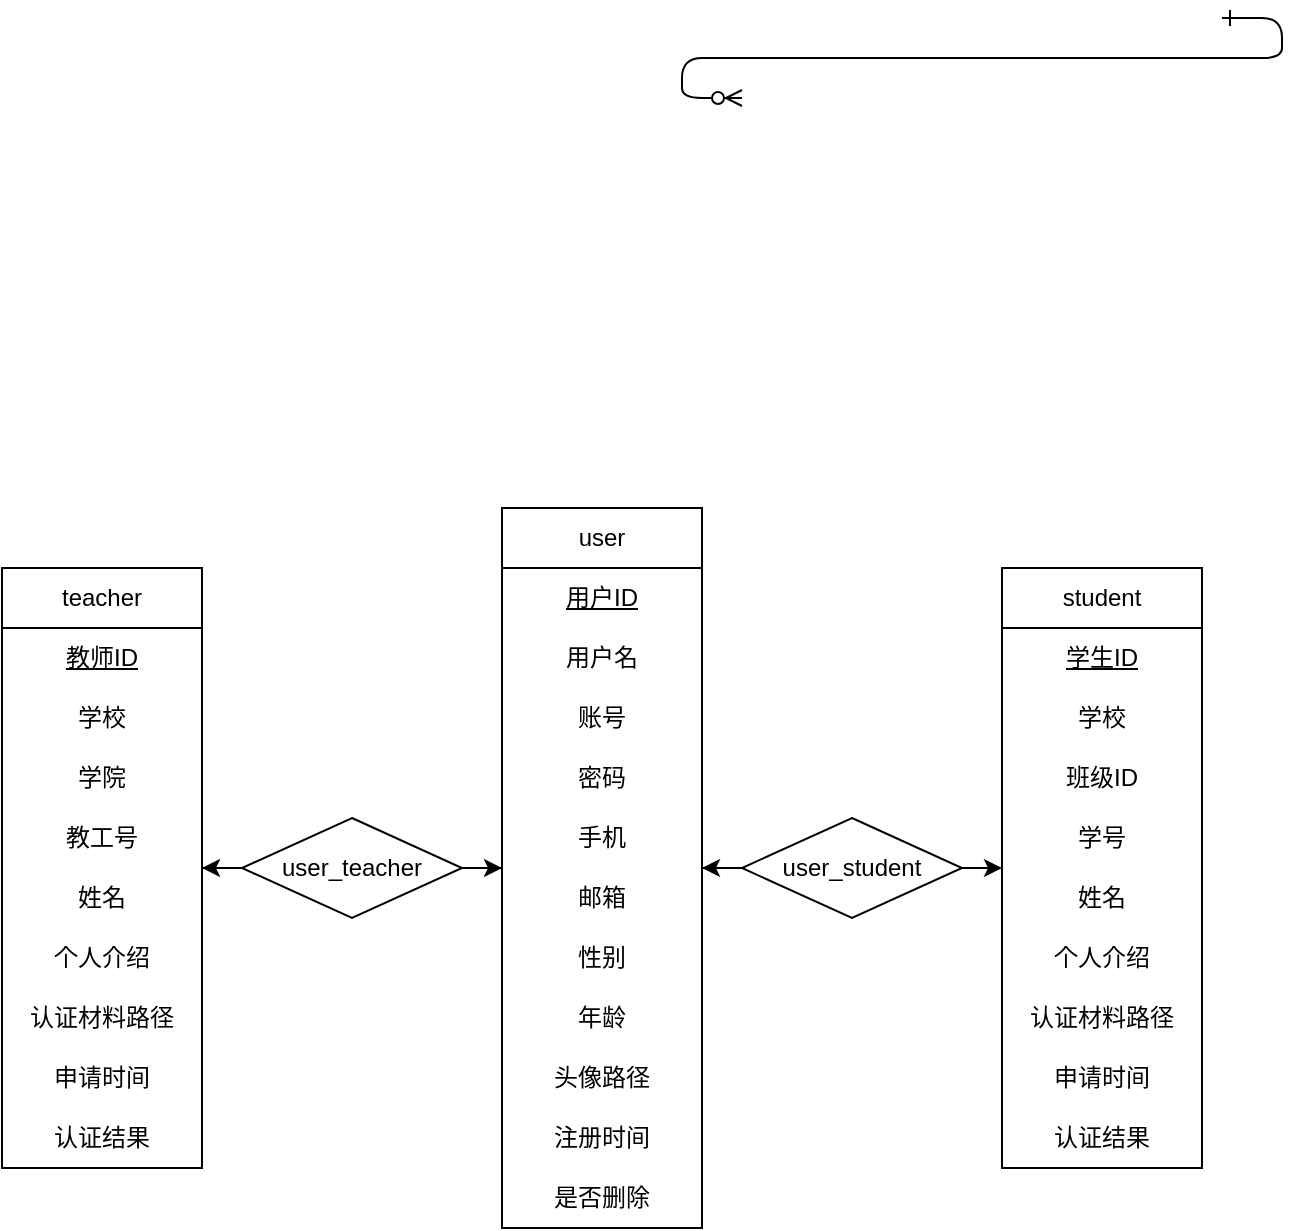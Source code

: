 <mxfile version="24.6.4" type="github">
  <diagram id="R2lEEEUBdFMjLlhIrx00" name="Page-1">
    <mxGraphModel dx="1145" dy="655" grid="1" gridSize="10" guides="1" tooltips="1" connect="1" arrows="1" fold="0" page="1" pageScale="1" pageWidth="1200" pageHeight="1920" math="0" shadow="0" extFonts="Permanent Marker^https://fonts.googleapis.com/css?family=Permanent+Marker">
      <root>
        <mxCell id="0" />
        <mxCell id="1" parent="0" />
        <mxCell id="C-vyLk0tnHw3VtMMgP7b-12" value="" style="edgeStyle=entityRelationEdgeStyle;endArrow=ERzeroToMany;startArrow=ERone;endFill=1;startFill=0;" parent="1" target="C-vyLk0tnHw3VtMMgP7b-17" edge="1">
          <mxGeometry width="100" height="100" relative="1" as="geometry">
            <mxPoint x="700" y="165" as="sourcePoint" />
            <mxPoint x="460" y="205" as="targetPoint" />
          </mxGeometry>
        </mxCell>
        <mxCell id="mOBHNSPccrh7EoG30m3W-4" value="student" style="swimlane;fontStyle=0;childLayout=stackLayout;horizontal=1;startSize=30;horizontalStack=0;resizeParent=1;resizeParentMax=0;resizeLast=0;collapsible=1;marginBottom=0;whiteSpace=wrap;html=1;" vertex="1" parent="1">
          <mxGeometry x="590" y="440" width="100" height="300" as="geometry" />
        </mxCell>
        <mxCell id="mOBHNSPccrh7EoG30m3W-5" value="&lt;u&gt;学生ID&lt;/u&gt;" style="text;strokeColor=none;fillColor=none;align=center;verticalAlign=middle;spacingLeft=4;spacingRight=4;overflow=hidden;points=[[0,0.5],[1,0.5]];portConstraint=eastwest;rotatable=0;whiteSpace=wrap;html=1;" vertex="1" parent="mOBHNSPccrh7EoG30m3W-4">
          <mxGeometry y="30" width="100" height="30" as="geometry" />
        </mxCell>
        <mxCell id="mOBHNSPccrh7EoG30m3W-16" value="学校" style="text;strokeColor=none;fillColor=none;align=center;verticalAlign=middle;spacingLeft=4;spacingRight=4;overflow=hidden;points=[[0,0.5],[1,0.5]];portConstraint=eastwest;rotatable=0;whiteSpace=wrap;html=1;" vertex="1" parent="mOBHNSPccrh7EoG30m3W-4">
          <mxGeometry y="60" width="100" height="30" as="geometry" />
        </mxCell>
        <mxCell id="mOBHNSPccrh7EoG30m3W-18" value="班级ID" style="text;strokeColor=none;fillColor=none;align=center;verticalAlign=middle;spacingLeft=4;spacingRight=4;overflow=hidden;points=[[0,0.5],[1,0.5]];portConstraint=eastwest;rotatable=0;whiteSpace=wrap;html=1;" vertex="1" parent="mOBHNSPccrh7EoG30m3W-4">
          <mxGeometry y="90" width="100" height="30" as="geometry" />
        </mxCell>
        <mxCell id="mOBHNSPccrh7EoG30m3W-19" value="学号" style="text;strokeColor=none;fillColor=none;align=center;verticalAlign=middle;spacingLeft=4;spacingRight=4;overflow=hidden;points=[[0,0.5],[1,0.5]];portConstraint=eastwest;rotatable=0;whiteSpace=wrap;html=1;" vertex="1" parent="mOBHNSPccrh7EoG30m3W-4">
          <mxGeometry y="120" width="100" height="30" as="geometry" />
        </mxCell>
        <mxCell id="mOBHNSPccrh7EoG30m3W-20" value="姓名" style="text;strokeColor=none;fillColor=none;align=center;verticalAlign=middle;spacingLeft=4;spacingRight=4;overflow=hidden;points=[[0,0.5],[1,0.5]];portConstraint=eastwest;rotatable=0;whiteSpace=wrap;html=1;" vertex="1" parent="mOBHNSPccrh7EoG30m3W-4">
          <mxGeometry y="150" width="100" height="30" as="geometry" />
        </mxCell>
        <mxCell id="mOBHNSPccrh7EoG30m3W-21" value="个人介绍" style="text;strokeColor=none;fillColor=none;align=center;verticalAlign=middle;spacingLeft=4;spacingRight=4;overflow=hidden;points=[[0,0.5],[1,0.5]];portConstraint=eastwest;rotatable=0;whiteSpace=wrap;html=1;" vertex="1" parent="mOBHNSPccrh7EoG30m3W-4">
          <mxGeometry y="180" width="100" height="30" as="geometry" />
        </mxCell>
        <mxCell id="mOBHNSPccrh7EoG30m3W-22" value="认证材料路径" style="text;strokeColor=none;fillColor=none;align=center;verticalAlign=middle;spacingLeft=4;spacingRight=4;overflow=hidden;points=[[0,0.5],[1,0.5]];portConstraint=eastwest;rotatable=0;whiteSpace=wrap;html=1;" vertex="1" parent="mOBHNSPccrh7EoG30m3W-4">
          <mxGeometry y="210" width="100" height="30" as="geometry" />
        </mxCell>
        <mxCell id="mOBHNSPccrh7EoG30m3W-23" value="申请时间" style="text;strokeColor=none;fillColor=none;align=center;verticalAlign=middle;spacingLeft=4;spacingRight=4;overflow=hidden;points=[[0,0.5],[1,0.5]];portConstraint=eastwest;rotatable=0;whiteSpace=wrap;html=1;" vertex="1" parent="mOBHNSPccrh7EoG30m3W-4">
          <mxGeometry y="240" width="100" height="30" as="geometry" />
        </mxCell>
        <mxCell id="mOBHNSPccrh7EoG30m3W-24" value="认证结果" style="text;strokeColor=none;fillColor=none;align=center;verticalAlign=middle;spacingLeft=4;spacingRight=4;overflow=hidden;points=[[0,0.5],[1,0.5]];portConstraint=eastwest;rotatable=0;whiteSpace=wrap;html=1;" vertex="1" parent="mOBHNSPccrh7EoG30m3W-4">
          <mxGeometry y="270" width="100" height="30" as="geometry" />
        </mxCell>
        <mxCell id="mOBHNSPccrh7EoG30m3W-27" value="teacher" style="swimlane;fontStyle=0;childLayout=stackLayout;horizontal=1;startSize=30;horizontalStack=0;resizeParent=1;resizeParentMax=0;resizeLast=0;collapsible=1;marginBottom=0;whiteSpace=wrap;html=1;" vertex="1" parent="1">
          <mxGeometry x="90" y="440" width="100" height="300" as="geometry" />
        </mxCell>
        <mxCell id="mOBHNSPccrh7EoG30m3W-28" value="&lt;u&gt;教师ID&lt;/u&gt;" style="text;strokeColor=none;fillColor=none;align=center;verticalAlign=middle;spacingLeft=4;spacingRight=4;overflow=hidden;points=[[0,0.5],[1,0.5]];portConstraint=eastwest;rotatable=0;whiteSpace=wrap;html=1;" vertex="1" parent="mOBHNSPccrh7EoG30m3W-27">
          <mxGeometry y="30" width="100" height="30" as="geometry" />
        </mxCell>
        <mxCell id="mOBHNSPccrh7EoG30m3W-29" value="学校" style="text;strokeColor=none;fillColor=none;align=center;verticalAlign=middle;spacingLeft=4;spacingRight=4;overflow=hidden;points=[[0,0.5],[1,0.5]];portConstraint=eastwest;rotatable=0;whiteSpace=wrap;html=1;" vertex="1" parent="mOBHNSPccrh7EoG30m3W-27">
          <mxGeometry y="60" width="100" height="30" as="geometry" />
        </mxCell>
        <mxCell id="mOBHNSPccrh7EoG30m3W-30" value="学院" style="text;strokeColor=none;fillColor=none;align=center;verticalAlign=middle;spacingLeft=4;spacingRight=4;overflow=hidden;points=[[0,0.5],[1,0.5]];portConstraint=eastwest;rotatable=0;whiteSpace=wrap;html=1;" vertex="1" parent="mOBHNSPccrh7EoG30m3W-27">
          <mxGeometry y="90" width="100" height="30" as="geometry" />
        </mxCell>
        <mxCell id="mOBHNSPccrh7EoG30m3W-31" value="教工号" style="text;strokeColor=none;fillColor=none;align=center;verticalAlign=middle;spacingLeft=4;spacingRight=4;overflow=hidden;points=[[0,0.5],[1,0.5]];portConstraint=eastwest;rotatable=0;whiteSpace=wrap;html=1;" vertex="1" parent="mOBHNSPccrh7EoG30m3W-27">
          <mxGeometry y="120" width="100" height="30" as="geometry" />
        </mxCell>
        <mxCell id="mOBHNSPccrh7EoG30m3W-32" value="姓名" style="text;strokeColor=none;fillColor=none;align=center;verticalAlign=middle;spacingLeft=4;spacingRight=4;overflow=hidden;points=[[0,0.5],[1,0.5]];portConstraint=eastwest;rotatable=0;whiteSpace=wrap;html=1;" vertex="1" parent="mOBHNSPccrh7EoG30m3W-27">
          <mxGeometry y="150" width="100" height="30" as="geometry" />
        </mxCell>
        <mxCell id="mOBHNSPccrh7EoG30m3W-33" value="个人介绍" style="text;strokeColor=none;fillColor=none;align=center;verticalAlign=middle;spacingLeft=4;spacingRight=4;overflow=hidden;points=[[0,0.5],[1,0.5]];portConstraint=eastwest;rotatable=0;whiteSpace=wrap;html=1;" vertex="1" parent="mOBHNSPccrh7EoG30m3W-27">
          <mxGeometry y="180" width="100" height="30" as="geometry" />
        </mxCell>
        <mxCell id="mOBHNSPccrh7EoG30m3W-34" value="认证材料路径" style="text;strokeColor=none;fillColor=none;align=center;verticalAlign=middle;spacingLeft=4;spacingRight=4;overflow=hidden;points=[[0,0.5],[1,0.5]];portConstraint=eastwest;rotatable=0;whiteSpace=wrap;html=1;" vertex="1" parent="mOBHNSPccrh7EoG30m3W-27">
          <mxGeometry y="210" width="100" height="30" as="geometry" />
        </mxCell>
        <mxCell id="mOBHNSPccrh7EoG30m3W-35" value="申请时间" style="text;strokeColor=none;fillColor=none;align=center;verticalAlign=middle;spacingLeft=4;spacingRight=4;overflow=hidden;points=[[0,0.5],[1,0.5]];portConstraint=eastwest;rotatable=0;whiteSpace=wrap;html=1;" vertex="1" parent="mOBHNSPccrh7EoG30m3W-27">
          <mxGeometry y="240" width="100" height="30" as="geometry" />
        </mxCell>
        <mxCell id="mOBHNSPccrh7EoG30m3W-36" value="认证结果" style="text;strokeColor=none;fillColor=none;align=center;verticalAlign=middle;spacingLeft=4;spacingRight=4;overflow=hidden;points=[[0,0.5],[1,0.5]];portConstraint=eastwest;rotatable=0;whiteSpace=wrap;html=1;" vertex="1" parent="mOBHNSPccrh7EoG30m3W-27">
          <mxGeometry y="270" width="100" height="30" as="geometry" />
        </mxCell>
        <mxCell id="mOBHNSPccrh7EoG30m3W-39" value="user" style="swimlane;fontStyle=0;childLayout=stackLayout;horizontal=1;startSize=30;horizontalStack=0;resizeParent=1;resizeParentMax=0;resizeLast=0;collapsible=1;marginBottom=0;whiteSpace=wrap;html=1;" vertex="1" parent="1">
          <mxGeometry x="340" y="410" width="100" height="360" as="geometry" />
        </mxCell>
        <mxCell id="mOBHNSPccrh7EoG30m3W-40" value="&lt;u&gt;用户ID&lt;/u&gt;" style="text;strokeColor=none;fillColor=none;align=center;verticalAlign=middle;spacingLeft=4;spacingRight=4;overflow=hidden;points=[[0,0.5],[1,0.5]];portConstraint=eastwest;rotatable=0;whiteSpace=wrap;html=1;" vertex="1" parent="mOBHNSPccrh7EoG30m3W-39">
          <mxGeometry y="30" width="100" height="30" as="geometry" />
        </mxCell>
        <mxCell id="mOBHNSPccrh7EoG30m3W-41" value="用户名" style="text;strokeColor=none;fillColor=none;align=center;verticalAlign=middle;spacingLeft=4;spacingRight=4;overflow=hidden;points=[[0,0.5],[1,0.5]];portConstraint=eastwest;rotatable=0;whiteSpace=wrap;html=1;" vertex="1" parent="mOBHNSPccrh7EoG30m3W-39">
          <mxGeometry y="60" width="100" height="30" as="geometry" />
        </mxCell>
        <mxCell id="mOBHNSPccrh7EoG30m3W-42" value="账号" style="text;strokeColor=none;fillColor=none;align=center;verticalAlign=middle;spacingLeft=4;spacingRight=4;overflow=hidden;points=[[0,0.5],[1,0.5]];portConstraint=eastwest;rotatable=0;whiteSpace=wrap;html=1;" vertex="1" parent="mOBHNSPccrh7EoG30m3W-39">
          <mxGeometry y="90" width="100" height="30" as="geometry" />
        </mxCell>
        <mxCell id="mOBHNSPccrh7EoG30m3W-43" value="密码" style="text;strokeColor=none;fillColor=none;align=center;verticalAlign=middle;spacingLeft=4;spacingRight=4;overflow=hidden;points=[[0,0.5],[1,0.5]];portConstraint=eastwest;rotatable=0;whiteSpace=wrap;html=1;" vertex="1" parent="mOBHNSPccrh7EoG30m3W-39">
          <mxGeometry y="120" width="100" height="30" as="geometry" />
        </mxCell>
        <mxCell id="mOBHNSPccrh7EoG30m3W-44" value="手机" style="text;strokeColor=none;fillColor=none;align=center;verticalAlign=middle;spacingLeft=4;spacingRight=4;overflow=hidden;points=[[0,0.5],[1,0.5]];portConstraint=eastwest;rotatable=0;whiteSpace=wrap;html=1;" vertex="1" parent="mOBHNSPccrh7EoG30m3W-39">
          <mxGeometry y="150" width="100" height="30" as="geometry" />
        </mxCell>
        <mxCell id="mOBHNSPccrh7EoG30m3W-45" value="邮箱" style="text;strokeColor=none;fillColor=none;align=center;verticalAlign=middle;spacingLeft=4;spacingRight=4;overflow=hidden;points=[[0,0.5],[1,0.5]];portConstraint=eastwest;rotatable=0;whiteSpace=wrap;html=1;" vertex="1" parent="mOBHNSPccrh7EoG30m3W-39">
          <mxGeometry y="180" width="100" height="30" as="geometry" />
        </mxCell>
        <mxCell id="mOBHNSPccrh7EoG30m3W-46" value="性别" style="text;strokeColor=none;fillColor=none;align=center;verticalAlign=middle;spacingLeft=4;spacingRight=4;overflow=hidden;points=[[0,0.5],[1,0.5]];portConstraint=eastwest;rotatable=0;whiteSpace=wrap;html=1;" vertex="1" parent="mOBHNSPccrh7EoG30m3W-39">
          <mxGeometry y="210" width="100" height="30" as="geometry" />
        </mxCell>
        <mxCell id="mOBHNSPccrh7EoG30m3W-47" value="年龄" style="text;strokeColor=none;fillColor=none;align=center;verticalAlign=middle;spacingLeft=4;spacingRight=4;overflow=hidden;points=[[0,0.5],[1,0.5]];portConstraint=eastwest;rotatable=0;whiteSpace=wrap;html=1;" vertex="1" parent="mOBHNSPccrh7EoG30m3W-39">
          <mxGeometry y="240" width="100" height="30" as="geometry" />
        </mxCell>
        <mxCell id="mOBHNSPccrh7EoG30m3W-48" value="头像路径" style="text;strokeColor=none;fillColor=none;align=center;verticalAlign=middle;spacingLeft=4;spacingRight=4;overflow=hidden;points=[[0,0.5],[1,0.5]];portConstraint=eastwest;rotatable=0;whiteSpace=wrap;html=1;" vertex="1" parent="mOBHNSPccrh7EoG30m3W-39">
          <mxGeometry y="270" width="100" height="30" as="geometry" />
        </mxCell>
        <mxCell id="mOBHNSPccrh7EoG30m3W-49" value="注册时间" style="text;strokeColor=none;fillColor=none;align=center;verticalAlign=middle;spacingLeft=4;spacingRight=4;overflow=hidden;points=[[0,0.5],[1,0.5]];portConstraint=eastwest;rotatable=0;whiteSpace=wrap;html=1;" vertex="1" parent="mOBHNSPccrh7EoG30m3W-39">
          <mxGeometry y="300" width="100" height="30" as="geometry" />
        </mxCell>
        <mxCell id="mOBHNSPccrh7EoG30m3W-50" value="是否删除" style="text;strokeColor=none;fillColor=none;align=center;verticalAlign=middle;spacingLeft=4;spacingRight=4;overflow=hidden;points=[[0,0.5],[1,0.5]];portConstraint=eastwest;rotatable=0;whiteSpace=wrap;html=1;" vertex="1" parent="mOBHNSPccrh7EoG30m3W-39">
          <mxGeometry y="330" width="100" height="30" as="geometry" />
        </mxCell>
        <mxCell id="JICtloIAg-4X0a2bjhk1-2" style="edgeStyle=orthogonalEdgeStyle;rounded=0;orthogonalLoop=1;jettySize=auto;html=1;" edge="1" parent="1" source="JICtloIAg-4X0a2bjhk1-1" target="mOBHNSPccrh7EoG30m3W-27">
          <mxGeometry relative="1" as="geometry" />
        </mxCell>
        <mxCell id="JICtloIAg-4X0a2bjhk1-3" style="edgeStyle=orthogonalEdgeStyle;rounded=0;orthogonalLoop=1;jettySize=auto;html=1;" edge="1" parent="1" source="JICtloIAg-4X0a2bjhk1-1" target="mOBHNSPccrh7EoG30m3W-39">
          <mxGeometry relative="1" as="geometry" />
        </mxCell>
        <mxCell id="JICtloIAg-4X0a2bjhk1-1" value="user_teacher" style="rhombus;whiteSpace=wrap;html=1;" vertex="1" parent="1">
          <mxGeometry x="210" y="565" width="110" height="50" as="geometry" />
        </mxCell>
        <mxCell id="JICtloIAg-4X0a2bjhk1-5" style="edgeStyle=orthogonalEdgeStyle;rounded=0;orthogonalLoop=1;jettySize=auto;html=1;" edge="1" parent="1" source="JICtloIAg-4X0a2bjhk1-4" target="mOBHNSPccrh7EoG30m3W-39">
          <mxGeometry relative="1" as="geometry" />
        </mxCell>
        <mxCell id="JICtloIAg-4X0a2bjhk1-6" style="edgeStyle=orthogonalEdgeStyle;rounded=0;orthogonalLoop=1;jettySize=auto;html=1;strokeColor=default;" edge="1" parent="1" source="JICtloIAg-4X0a2bjhk1-4" target="mOBHNSPccrh7EoG30m3W-4">
          <mxGeometry relative="1" as="geometry">
            <Array as="points">
              <mxPoint x="610" y="590" />
              <mxPoint x="610" y="590" />
            </Array>
          </mxGeometry>
        </mxCell>
        <mxCell id="JICtloIAg-4X0a2bjhk1-4" value="user_student" style="rhombus;whiteSpace=wrap;html=1;" vertex="1" parent="1">
          <mxGeometry x="460" y="565" width="110" height="50" as="geometry" />
        </mxCell>
      </root>
    </mxGraphModel>
  </diagram>
</mxfile>
